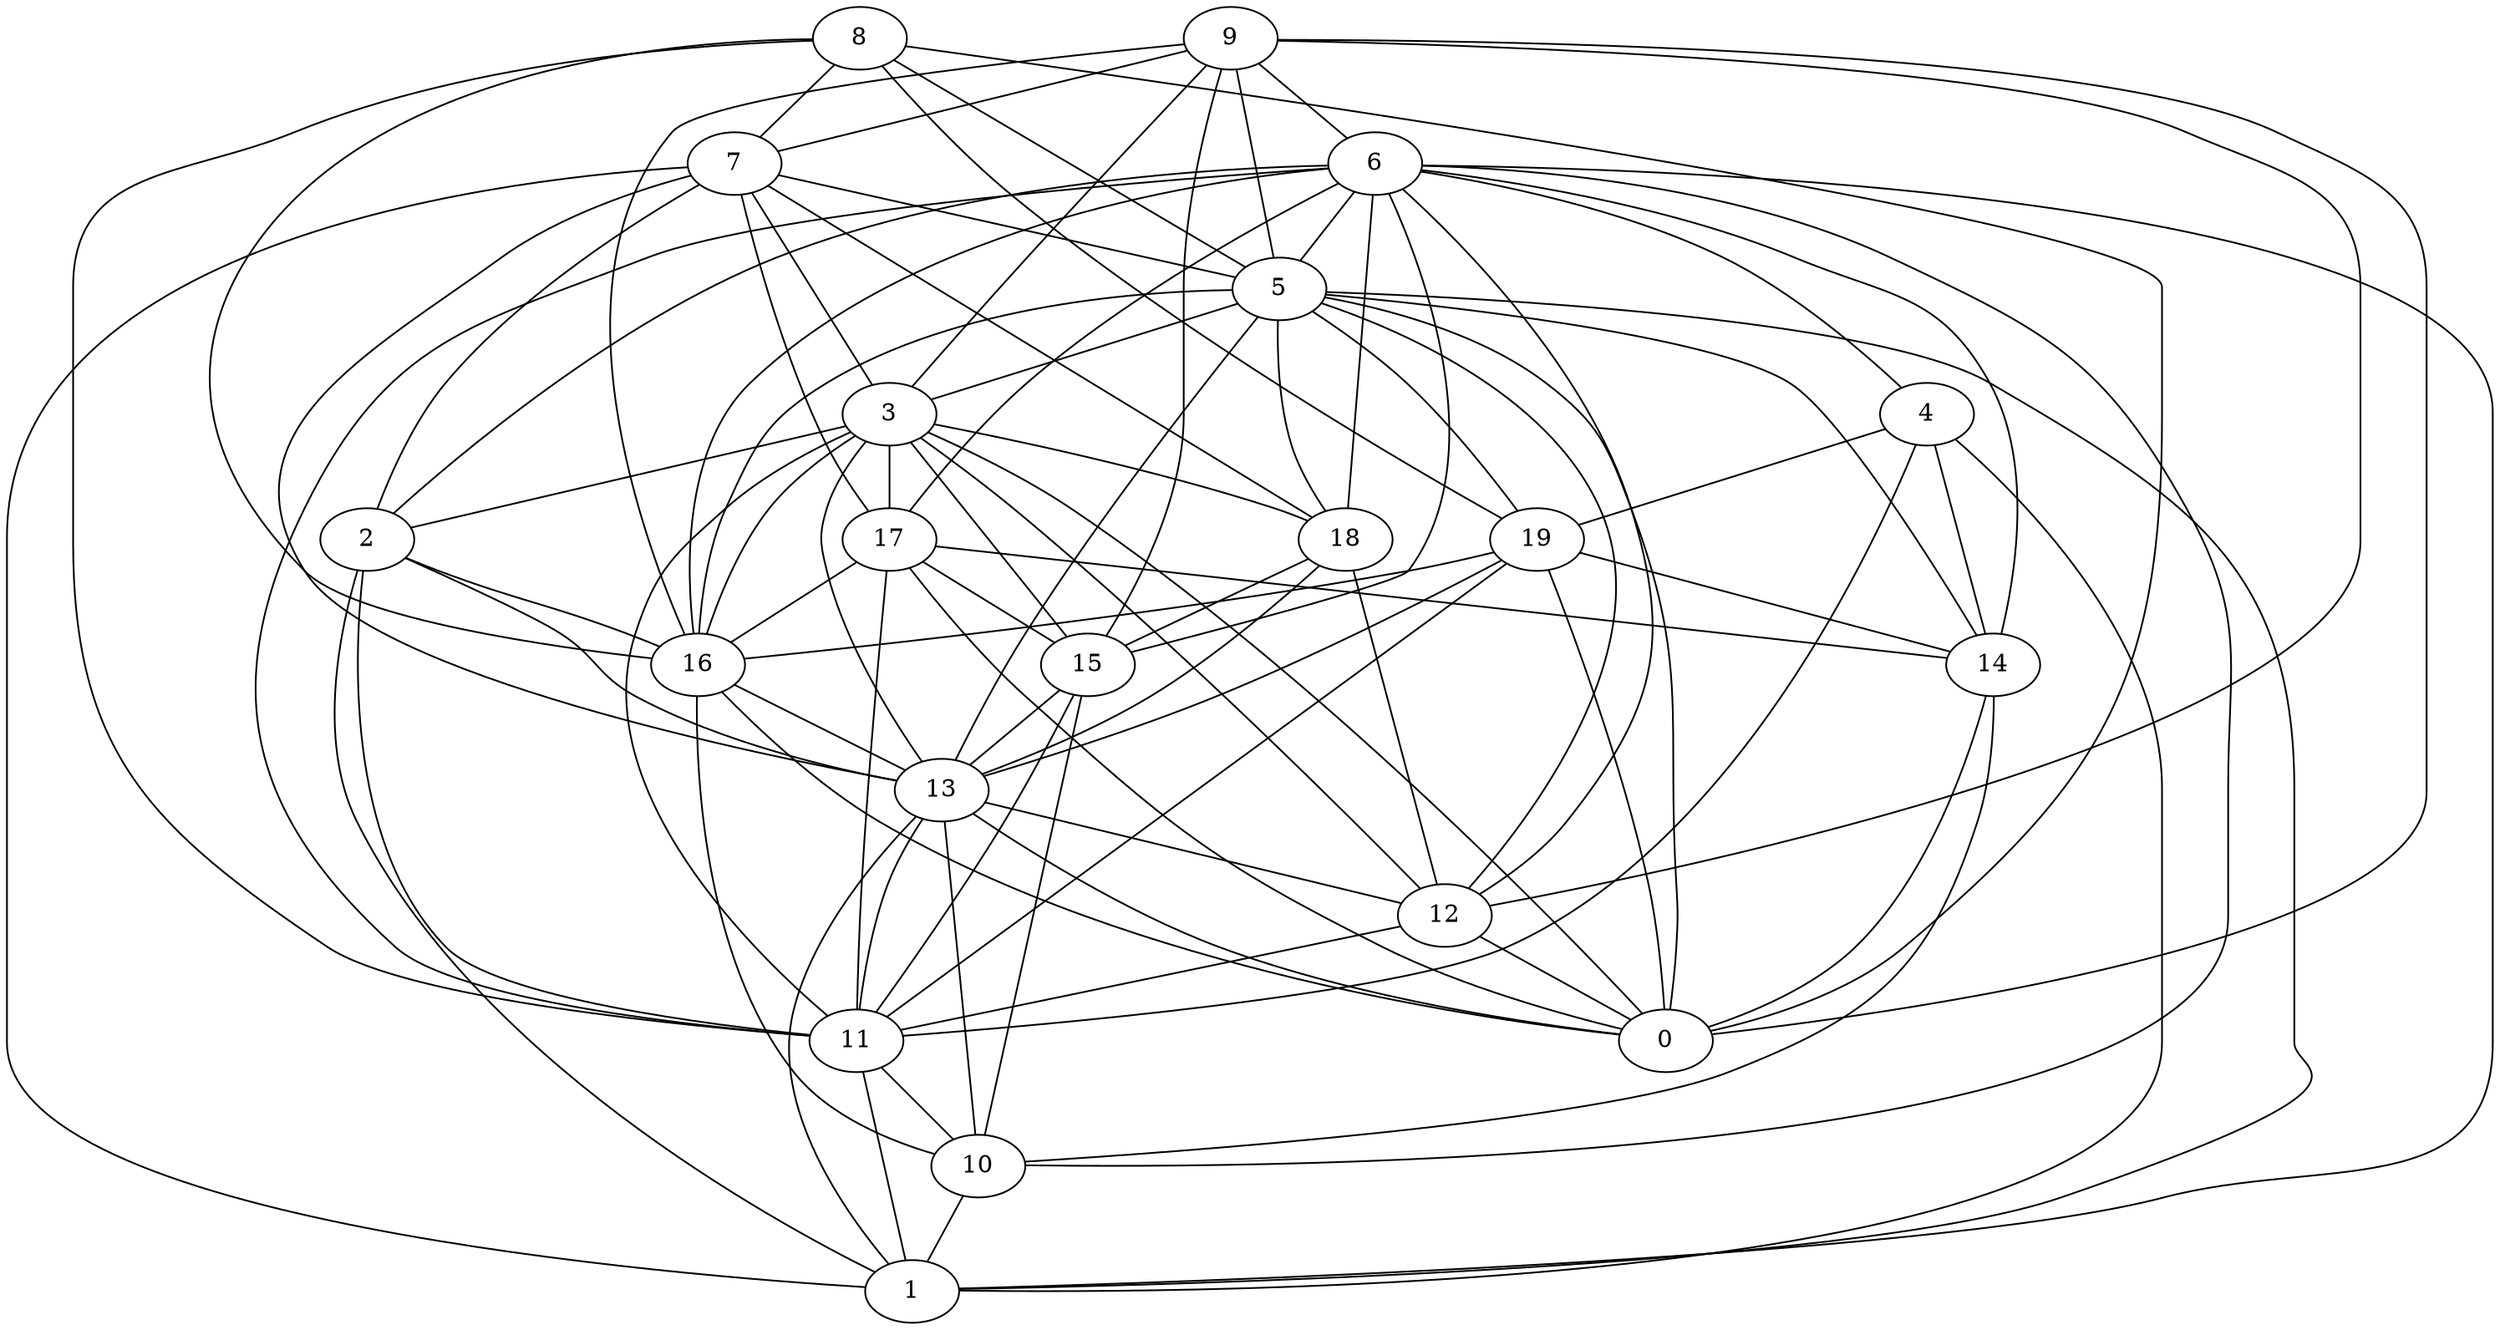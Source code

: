 digraph GG_graph {

subgraph G_graph {
edge [color = black]
"10" -> "1" [dir = none]
"12" -> "0" [dir = none]
"7" -> "17" [dir = none]
"7" -> "13" [dir = none]
"7" -> "18" [dir = none]
"17" -> "14" [dir = none]
"17" -> "15" [dir = none]
"17" -> "0" [dir = none]
"17" -> "11" [dir = none]
"4" -> "1" [dir = none]
"4" -> "11" [dir = none]
"4" -> "14" [dir = none]
"14" -> "10" [dir = none]
"14" -> "0" [dir = none]
"8" -> "11" [dir = none]
"8" -> "0" [dir = none]
"8" -> "5" [dir = none]
"5" -> "12" [dir = none]
"5" -> "16" [dir = none]
"5" -> "19" [dir = none]
"5" -> "18" [dir = none]
"5" -> "0" [dir = none]
"16" -> "10" [dir = none]
"3" -> "18" [dir = none]
"3" -> "17" [dir = none]
"3" -> "13" [dir = none]
"3" -> "16" [dir = none]
"3" -> "2" [dir = none]
"6" -> "11" [dir = none]
"6" -> "12" [dir = none]
"6" -> "14" [dir = none]
"6" -> "2" [dir = none]
"6" -> "5" [dir = none]
"6" -> "18" [dir = none]
"6" -> "1" [dir = none]
"6" -> "4" [dir = none]
"19" -> "16" [dir = none]
"19" -> "11" [dir = none]
"19" -> "13" [dir = none]
"19" -> "14" [dir = none]
"2" -> "11" [dir = none]
"2" -> "16" [dir = none]
"2" -> "13" [dir = none]
"15" -> "13" [dir = none]
"15" -> "10" [dir = none]
"13" -> "1" [dir = none]
"13" -> "12" [dir = none]
"13" -> "0" [dir = none]
"13" -> "11" [dir = none]
"18" -> "13" [dir = none]
"18" -> "12" [dir = none]
"18" -> "15" [dir = none]
"11" -> "1" [dir = none]
"11" -> "10" [dir = none]
"9" -> "16" [dir = none]
"9" -> "0" [dir = none]
"9" -> "6" [dir = none]
"9" -> "15" [dir = none]
"16" -> "0" [dir = none]
"9" -> "5" [dir = none]
"8" -> "19" [dir = none]
"5" -> "14" [dir = none]
"9" -> "7" [dir = none]
"16" -> "13" [dir = none]
"6" -> "16" [dir = none]
"12" -> "11" [dir = none]
"2" -> "1" [dir = none]
"5" -> "3" [dir = none]
"4" -> "19" [dir = none]
"3" -> "0" [dir = none]
"7" -> "1" [dir = none]
"6" -> "10" [dir = none]
"6" -> "17" [dir = none]
"5" -> "13" [dir = none]
"7" -> "2" [dir = none]
"6" -> "15" [dir = none]
"9" -> "3" [dir = none]
"17" -> "16" [dir = none]
"9" -> "12" [dir = none]
"3" -> "11" [dir = none]
"3" -> "12" [dir = none]
"19" -> "0" [dir = none]
"7" -> "3" [dir = none]
"5" -> "1" [dir = none]
"8" -> "7" [dir = none]
"7" -> "5" [dir = none]
"3" -> "15" [dir = none]
"8" -> "16" [dir = none]
"13" -> "10" [dir = none]
"15" -> "11" [dir = none]
}

}
